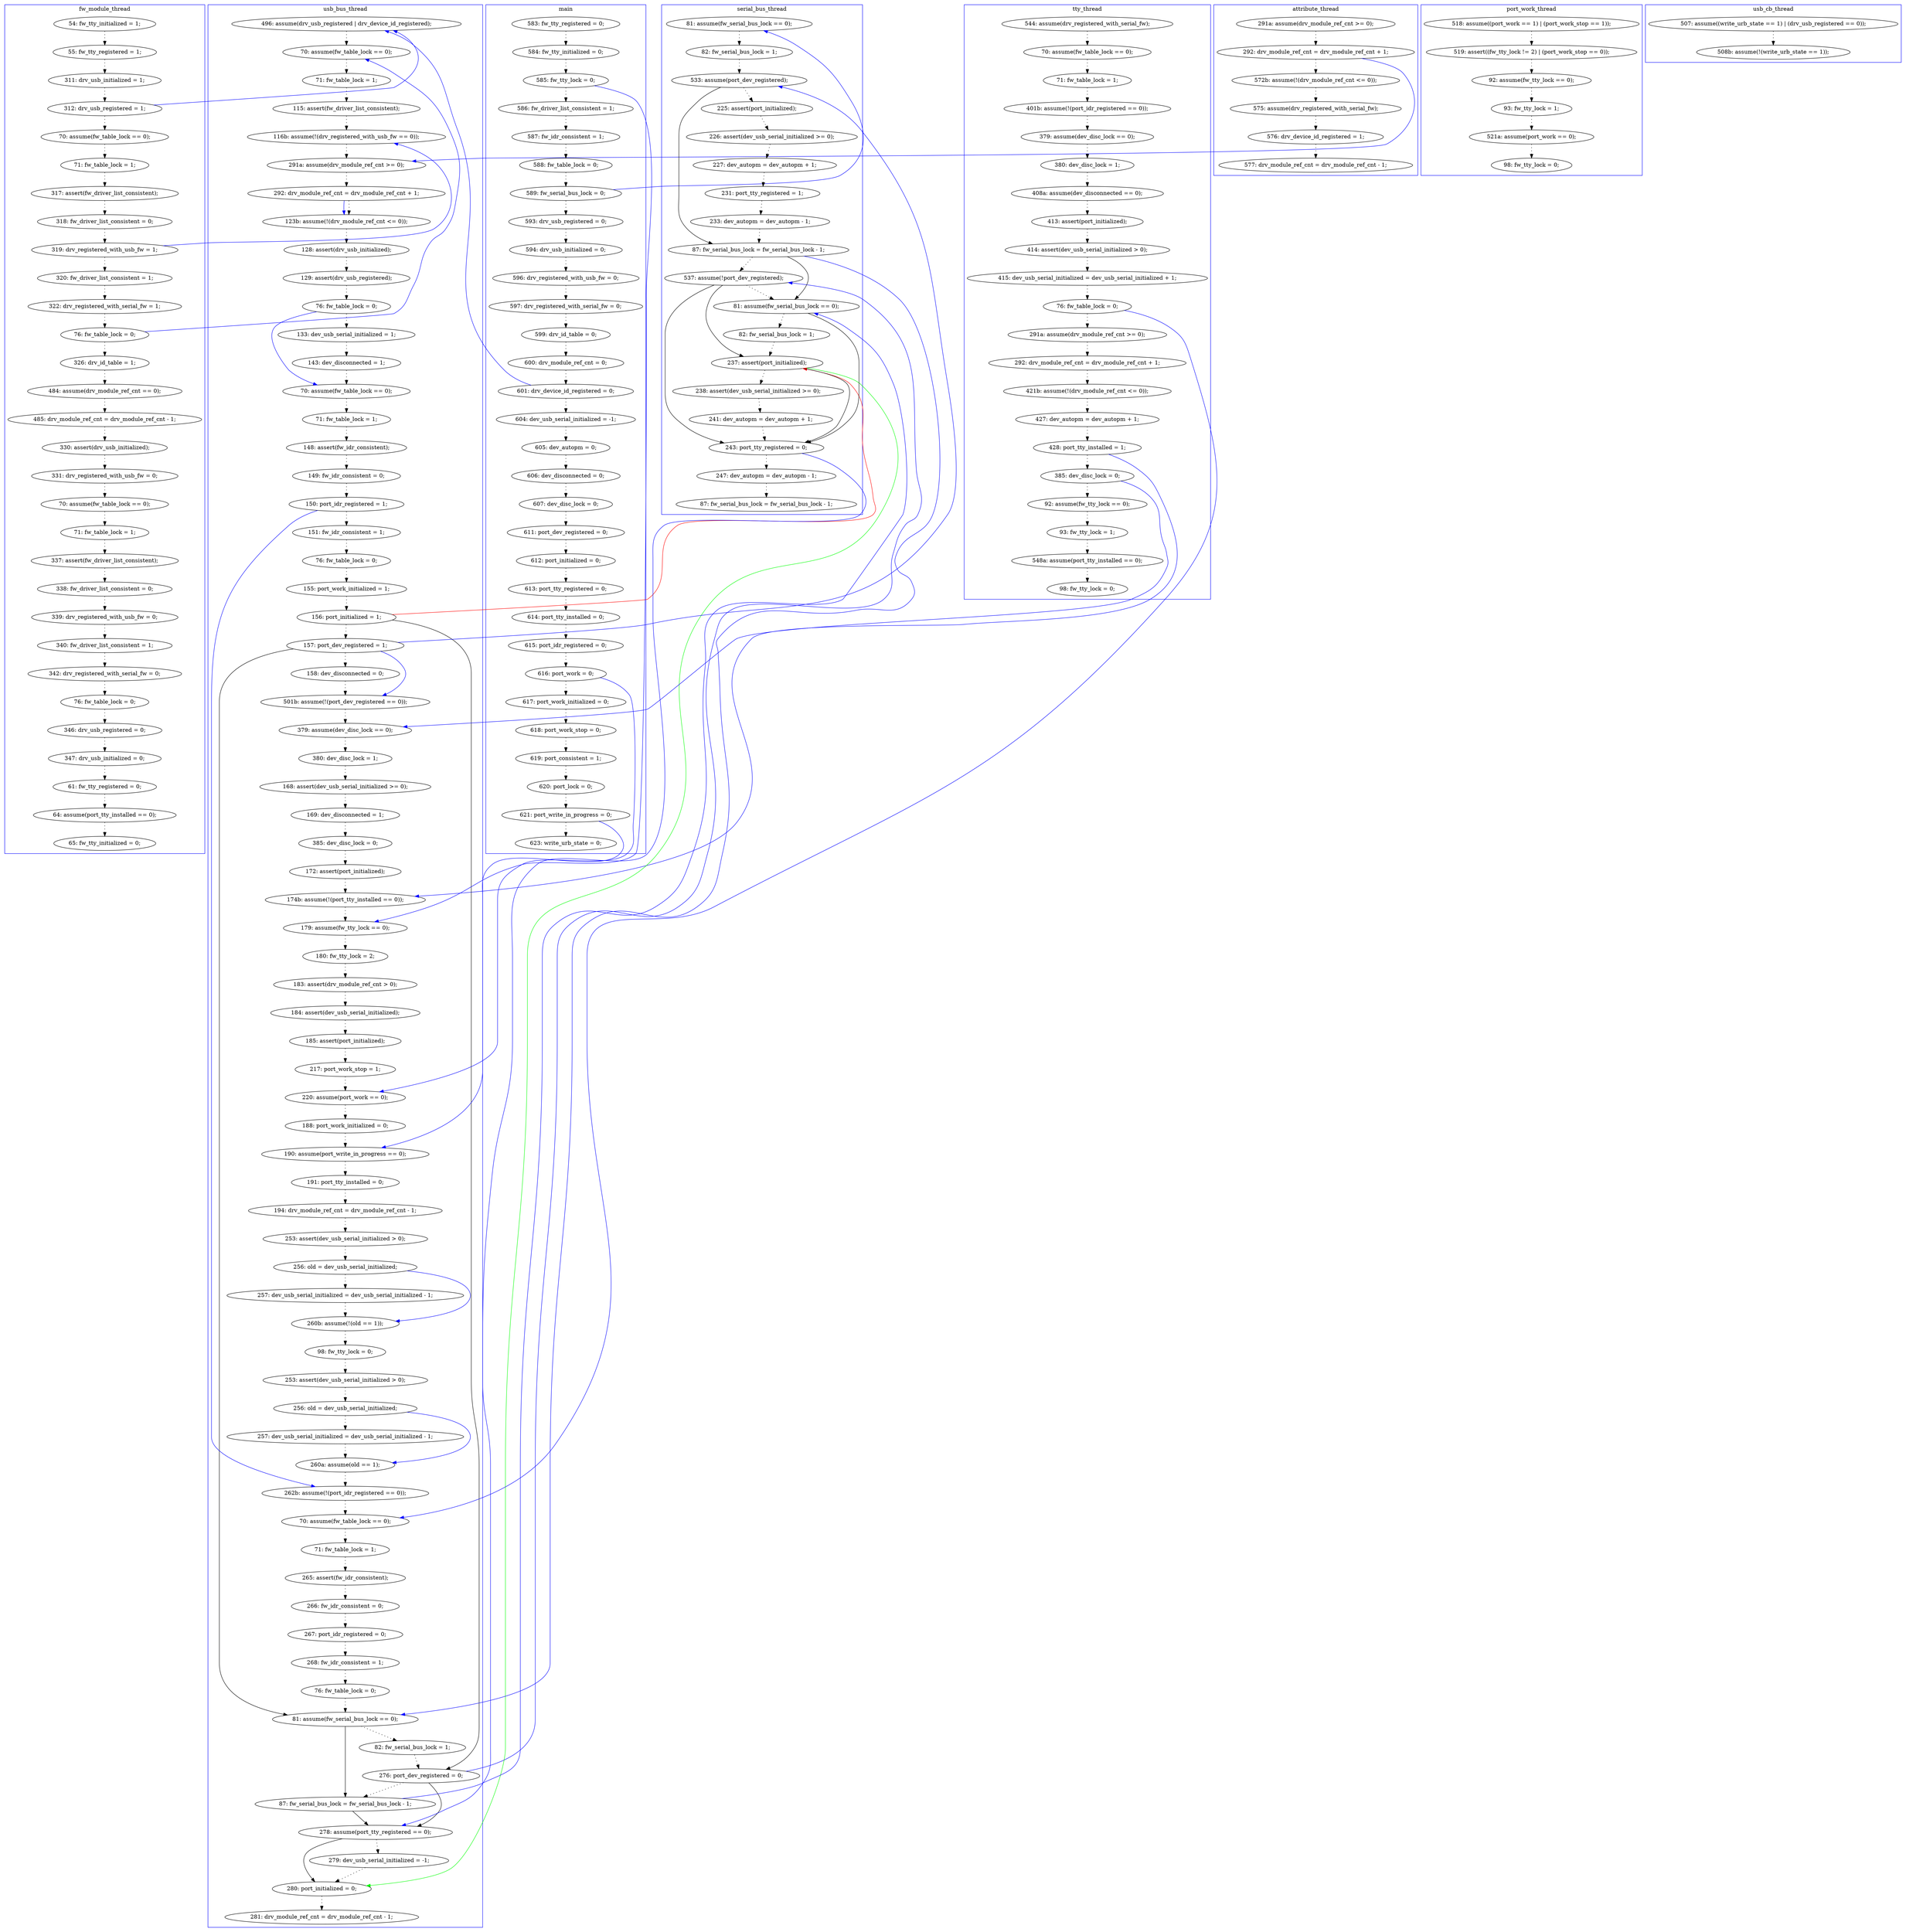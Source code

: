 digraph ProofObject {
	358 -> 360 [style = dotted, color = black]
	276 -> 284 [style = dotted, color = black]
	95 -> 112 [color = Blue, constraint = false]
	77 -> 78 [style = dotted, color = black]
	130 -> 133 [style = dotted, color = black]
	177 -> 178 [style = dotted, color = black]
	22 -> 23 [style = dotted, color = black]
	88 -> 95 [style = dotted, color = black]
	94 -> 97 [style = dotted, color = black]
	15 -> 16 [style = dotted, color = black]
	151 -> 152 [style = dotted, color = black]
	287 -> 289 [color = Blue, constraint = false]
	350 -> 351 [style = dotted, color = black]
	28 -> 29 [style = dotted, color = black]
	2 -> 3 [style = dotted, color = black]
	187 -> 188 [style = dotted, color = black]
	126 -> 287 [color = Black]
	8 -> 9 [style = dotted, color = black]
	300 -> 306 [color = Green, constraint = false]
	128 -> 133 [color = Blue, constraint = false]
	256 -> 259 [style = dotted, color = black]
	30 -> 220 [color = Blue, constraint = false]
	16 -> 17 [style = dotted, color = black]
	5 -> 6 [style = dotted, color = black]
	287 -> 292 [style = dotted, color = black]
	147 -> 151 [style = dotted, color = black]
	158 -> 162 [style = dotted, color = black]
	27 -> 28 [style = dotted, color = black]
	82 -> 85 [color = Blue, constraint = false]
	246 -> 266 [style = dotted, color = black]
	191 -> 192 [color = Blue, constraint = false]
	65 -> 211 [style = dotted, color = black]
	154 -> 155 [style = dotted, color = black]
	235 -> 250 [style = dotted, color = black]
	304 -> 305 [style = dotted, color = black]
	303 -> 316 [style = dotted, color = black]
	354 -> 355 [style = dotted, color = black]
	37 -> 38 [style = dotted, color = black]
	73 -> 81 [style = dotted, color = black]
	188 -> 206 [color = Blue, constraint = false]
	8 -> 138 [color = Blue, constraint = false]
	361 -> 363 [style = dotted, color = black]
	85 -> 86 [style = dotted, color = black]
	82 -> 85 [style = dotted, color = black]
	128 -> 142 [color = Blue, constraint = false]
	97 -> 99 [style = dotted, color = black]
	262 -> 263 [style = dotted, color = black]
	142 -> 184 [color = Black]
	145 -> 146 [style = dotted, color = black]
	289 -> 300 [color = Black]
	86 -> 88 [style = dotted, color = black]
	128 -> 130 [style = dotted, color = black]
	12 -> 13 [style = dotted, color = black]
	126 -> 300 [color = Red, constraint = false]
	44 -> 50 [style = dotted, color = black]
	146 -> 147 [style = dotted, color = black]
	61 -> 65 [style = dotted, color = black]
	26 -> 27 [style = dotted, color = black]
	178 -> 181 [style = dotted, color = black]
	202 -> 204 [style = dotted, color = black]
	251 -> 254 [color = Blue, constraint = false]
	119 -> 120 [style = dotted, color = black]
	326 -> 327 [style = dotted, color = black]
	188 -> 191 [style = dotted, color = black]
	6 -> 7 [style = dotted, color = black]
	267 -> 270 [style = dotted, color = black]
	309 -> 326 [style = dotted, color = black]
	191 -> 322 [style = dotted, color = black]
	289 -> 295 [style = dotted, color = black]
	169 -> 172 [style = dotted, color = black]
	308 -> 309 [style = dotted, color = black]
	316 -> 366 [style = dotted, color = black]
	81 -> 82 [style = dotted, color = black]
	206 -> 207 [style = dotted, color = black]
	167 -> 168 [style = dotted, color = black]
	198 -> 199 [style = dotted, color = black]
	25 -> 26 [style = dotted, color = black]
	351 -> 354 [style = dotted, color = black]
	172 -> 177 [style = dotted, color = black]
	228 -> 230 [style = dotted, color = black]
	181 -> 187 [style = dotted, color = black]
	284 -> 285 [style = dotted, color = black]
	184 -> 295 [color = Black]
	44 -> 48 [color = Blue, constraint = false]
	303 -> 304 [color = Blue, constraint = false]
	217 -> 219 [style = dotted, color = black]
	120 -> 123 [style = dotted, color = black]
	227 -> 228 [style = dotted, color = black]
	292 -> 304 [color = Black]
	211 -> 308 [style = dotted, color = black]
	99 -> 101 [style = dotted, color = black]
	113 -> 116 [style = dotted, color = black]
	51 -> 53 [style = dotted, color = black]
	243 -> 246 [style = dotted, color = black]
	48 -> 67 [style = dotted, color = black]
	204 -> 206 [style = dotted, color = black]
	216 -> 217 [style = dotted, color = black]
	18 -> 19 [style = dotted, color = black]
	138 -> 139 [style = dotted, color = black]
	68 -> 70 [style = dotted, color = black]
	43 -> 44 [style = dotted, color = black]
	296 -> 300 [style = dotted, color = black]
	364 -> 372 [style = dotted, color = black]
	59 -> 61 [style = dotted, color = black]
	112 -> 113 [style = dotted, color = black]
	284 -> 292 [color = Black]
	23 -> 24 [style = dotted, color = black]
	199 -> 202 [style = dotted, color = black]
	349 -> 350 [style = dotted, color = black]
	11 -> 12 [style = dotted, color = black]
	162 -> 163 [style = dotted, color = black]
	126 -> 128 [style = dotted, color = black]
	334 -> 349 [style = dotted, color = black]
	305 -> 306 [style = dotted, color = black]
	123 -> 125 [style = dotted, color = black]
	30 -> 31 [style = dotted, color = black]
	139 -> 142 [style = dotted, color = black]
	270 -> 275 [style = dotted, color = black]
	263 -> 264 [style = dotted, color = black]
	50 -> 51 [style = dotted, color = black]
	29 -> 30 [style = dotted, color = black]
	125 -> 126 [style = dotted, color = black]
	295 -> 303 [color = Black]
	20 -> 21 [style = dotted, color = black]
	192 -> 193 [style = dotted, color = black]
	118 -> 119 [style = dotted, color = black]
	295 -> 296 [style = dotted, color = black]
	372 -> 374 [style = dotted, color = black]
	304 -> 306 [color = Black]
	172 -> 259 [color = Blue, constraint = false]
	163 -> 166 [style = dotted, color = black]
	301 -> 302 [style = dotted, color = black]
	306 -> 307 [style = dotted, color = black]
	119 -> 256 [color = Blue, constraint = false]
	142 -> 145 [style = dotted, color = black]
	285 -> 287 [style = dotted, color = black]
	24 -> 25 [style = dotted, color = black]
	292 -> 295 [color = Blue, constraint = false]
	155 -> 158 [style = dotted, color = black]
	323 -> 330 [style = dotted, color = black]
	322 -> 323 [style = dotted, color = black]
	57 -> 59 [style = dotted, color = black]
	25 -> 217 [color = Blue, constraint = false]
	95 -> 100 [style = dotted, color = black]
	252 -> 254 [style = dotted, color = black]
	302 -> 303 [style = dotted, color = black]
	7 -> 8 [style = dotted, color = black]
	4 -> 5 [style = dotted, color = black]
	3 -> 4 [style = dotted, color = black]
	210 -> 212 [style = dotted, color = black]
	193 -> 198 [style = dotted, color = black]
	15 -> 48 [color = Blue, constraint = false]
	374 -> 376 [style = dotted, color = black]
	65 -> 67 [color = Blue, constraint = false]
	116 -> 118 [style = dotted, color = black]
	227 -> 230 [color = Blue, constraint = false]
	333 -> 334 [style = dotted, color = black]
	93 -> 154 [style = dotted, color = black]
	226 -> 227 [style = dotted, color = black]
	360 -> 364 [style = dotted, color = black]
	221 -> 222 [style = dotted, color = black]
	259 -> 260 [style = dotted, color = black]
	222 -> 226 [style = dotted, color = black]
	133 -> 192 [style = dotted, color = black]
	14 -> 15 [style = dotted, color = black]
	212 -> 216 [style = dotted, color = black]
	266 -> 267 [style = dotted, color = black]
	4 -> 207 [color = Blue, constraint = false]
	109 -> 112 [style = dotted, color = black]
	56 -> 57 [style = dotted, color = black]
	289 -> 303 [color = Black]
	330 -> 337 [style = dotted, color = black]
	19 -> 20 [style = dotted, color = black]
	53 -> 56 [style = dotted, color = black]
	251 -> 252 [style = dotted, color = black]
	207 -> 208 [style = dotted, color = black]
	78 -> 81 [color = Blue, constraint = false]
	152 -> 184 [style = dotted, color = black]
	264 -> 265 [style = dotted, color = black]
	219 -> 220 [style = dotted, color = black]
	128 -> 284 [color = Black]
	300 -> 303 [color = Black]
	184 -> 284 [color = Blue, constraint = false]
	78 -> 94 [style = dotted, color = black]
	287 -> 304 [color = Black]
	13 -> 14 [style = dotted, color = black]
	57 -> 73 [color = Blue, constraint = false]
	254 -> 256 [style = dotted, color = black]
	17 -> 18 [style = dotted, color = black]
	38 -> 43 [style = dotted, color = black]
	265 -> 276 [style = dotted, color = black]
	355 -> 358 [style = dotted, color = black]
	327 -> 333 [style = dotted, color = black]
	300 -> 301 [style = dotted, color = black]
	250 -> 251 [style = dotted, color = black]
	184 -> 289 [style = dotted, color = black]
	208 -> 209 [style = dotted, color = black]
	10 -> 11 [style = dotted, color = black]
	209 -> 210 [style = dotted, color = black]
	100 -> 109 [style = dotted, color = black]
	21 -> 22 [style = dotted, color = black]
	166 -> 167 [style = dotted, color = black]
	9 -> 10 [style = dotted, color = black]
	260 -> 262 [style = dotted, color = black]
	70 -> 73 [style = dotted, color = black]
	67 -> 68 [style = dotted, color = black]
	230 -> 235 [style = dotted, color = black]
	220 -> 221 [style = dotted, color = black]
	168 -> 169 [style = dotted, color = black]
	subgraph cluster6 {
		label = usb_cb_thread
		color = blue
		361  [label = "507: assume((write_urb_state == 1) | (drv_usb_registered == 0));"]
		363  [label = "508b: assume(!(write_urb_state == 1));"]
	}
	subgraph cluster5 {
		label = attribute_thread
		color = blue
		77  [label = "291a: assume(drv_module_ref_cnt >= 0);"]
		101  [label = "577: drv_module_ref_cnt = drv_module_ref_cnt - 1;"]
		99  [label = "576: drv_device_id_registered = 1;"]
		94  [label = "572b: assume(!(drv_module_ref_cnt <= 0));"]
		97  [label = "575: assume(drv_registered_with_serial_fw);"]
		78  [label = "292: drv_module_ref_cnt = drv_module_ref_cnt + 1;"]
	}
	subgraph cluster7 {
		label = port_work_thread
		color = blue
		243  [label = "518: assume((port_work == 1) | (port_work_stop == 1));"]
		275  [label = "98: fw_tty_lock = 0;"]
		266  [label = "92: assume(fw_tty_lock == 0);"]
		246  [label = "519: assert((fw_tty_lock != 2) | (port_work_stop == 0));"]
		270  [label = "521a: assume(port_work == 0);"]
		267  [label = "93: fw_tty_lock = 1;"]
	}
	subgraph cluster1 {
		label = fw_module_thread
		color = blue
		333  [label = "70: assume(fw_table_lock == 0);"]
		59  [label = "320: fw_driver_list_consistent = 1;"]
		376  [label = "65: fw_tty_initialized = 0;"]
		358  [label = "76: fw_table_lock = 0;"]
		351  [label = "339: drv_registered_with_usb_fw = 0;"]
		308  [label = "484: assume(drv_module_ref_cnt == 0);"]
		364  [label = "347: drv_usb_initialized = 0;"]
		37  [label = "54: fw_tty_initialized = 1;"]
		211  [label = "326: drv_id_table = 1;"]
		360  [label = "346: drv_usb_registered = 0;"]
		327  [label = "331: drv_registered_with_usb_fw = 0;"]
		65  [label = "76: fw_table_lock = 0;"]
		43  [label = "311: drv_usb_initialized = 1;"]
		309  [label = "485: drv_module_ref_cnt = drv_module_ref_cnt - 1;"]
		51  [label = "71: fw_table_lock = 1;"]
		57  [label = "319: drv_registered_with_usb_fw = 1;"]
		38  [label = "55: fw_tty_registered = 1;"]
		61  [label = "322: drv_registered_with_serial_fw = 1;"]
		53  [label = "317: assert(fw_driver_list_consistent);"]
		354  [label = "340: fw_driver_list_consistent = 1;"]
		44  [label = "312: drv_usb_registered = 1;"]
		350  [label = "338: fw_driver_list_consistent = 0;"]
		355  [label = "342: drv_registered_with_serial_fw = 0;"]
		374  [label = "64: assume(port_tty_installed == 0);"]
		56  [label = "318: fw_driver_list_consistent = 0;"]
		349  [label = "337: assert(fw_driver_list_consistent);"]
		326  [label = "330: assert(drv_usb_initialized);"]
		372  [label = "61: fw_tty_registered = 0;"]
		50  [label = "70: assume(fw_table_lock == 0);"]
		334  [label = "71: fw_table_lock = 1;"]
	}
	subgraph cluster3 {
		label = serial_bus_thread
		color = blue
		152  [label = "233: dev_autopm = dev_autopm - 1;"]
		295  [label = "81: assume(fw_serial_bus_lock == 0);"]
		300  [label = "237: assert(port_initialized);"]
		142  [label = "533: assume(port_dev_registered);"]
		146  [label = "226: assert(dev_usb_serial_initialized >= 0);"]
		289  [label = "537: assume(!port_dev_registered);"]
		296  [label = "82: fw_serial_bus_lock = 1;"]
		151  [label = "231: port_tty_registered = 1;"]
		184  [label = "87: fw_serial_bus_lock = fw_serial_bus_lock - 1;"]
		316  [label = "247: dev_autopm = dev_autopm - 1;"]
		139  [label = "82: fw_serial_bus_lock = 1;"]
		366  [label = "87: fw_serial_bus_lock = fw_serial_bus_lock - 1;"]
		301  [label = "238: assert(dev_usb_serial_initialized >= 0);"]
		302  [label = "241: dev_autopm = dev_autopm + 1;"]
		138  [label = "81: assume(fw_serial_bus_lock == 0);"]
		303  [label = "243: port_tty_registered = 0;"]
		145  [label = "225: assert(port_initialized);"]
		147  [label = "227: dev_autopm = dev_autopm + 1;"]
	}
	subgraph cluster0 {
		label = main
		color = blue
		13  [label = "599: drv_id_table = 0;"]
		14  [label = "600: drv_module_ref_cnt = 0;"]
		27  [label = "618: port_work_stop = 0;"]
		2  [label = "583: fw_tty_registered = 0;"]
		30  [label = "621: port_write_in_progress = 0;"]
		5  [label = "586: fw_driver_list_consistent = 1;"]
		7  [label = "588: fw_table_lock = 0;"]
		31  [label = "623: write_urb_state = 0;"]
		9  [label = "593: drv_usb_registered = 0;"]
		12  [label = "597: drv_registered_with_serial_fw = 0;"]
		15  [label = "601: drv_device_id_registered = 0;"]
		16  [label = "604: dev_usb_serial_initialized = -1;"]
		3  [label = "584: fw_tty_initialized = 0;"]
		20  [label = "611: port_dev_registered = 0;"]
		18  [label = "606: dev_disconnected = 0;"]
		10  [label = "594: drv_usb_initialized = 0;"]
		8  [label = "589: fw_serial_bus_lock = 0;"]
		11  [label = "596: drv_registered_with_usb_fw = 0;"]
		25  [label = "616: port_work = 0;"]
		24  [label = "615: port_idr_registered = 0;"]
		26  [label = "617: port_work_initialized = 0;"]
		21  [label = "612: port_initialized = 0;"]
		22  [label = "613: port_tty_registered = 0;"]
		19  [label = "607: dev_disc_lock = 0;"]
		28  [label = "619: port_consistent = 1;"]
		4  [label = "585: fw_tty_lock = 0;"]
		6  [label = "587: fw_idr_consistent = 1;"]
		17  [label = "605: dev_autopm = 0;"]
		29  [label = "620: port_lock = 0;"]
		23  [label = "614: port_tty_installed = 0;"]
	}
	subgraph cluster4 {
		label = tty_thread
		color = blue
		323  [label = "93: fw_tty_lock = 1;"]
		166  [label = "408a: assume(dev_disconnected == 0);"]
		181  [label = "421b: assume(!(drv_module_ref_cnt <= 0));"]
		187  [label = "427: dev_autopm = dev_autopm + 1;"]
		154  [label = "70: assume(fw_table_lock == 0);"]
		158  [label = "401b: assume(!(port_idr_registered == 0));"]
		163  [label = "380: dev_disc_lock = 1;"]
		162  [label = "379: assume(dev_disc_lock == 0);"]
		188  [label = "428: port_tty_installed = 1;"]
		169  [label = "415: dev_usb_serial_initialized = dev_usb_serial_initialized + 1;"]
		337  [label = "98: fw_tty_lock = 0;"]
		178  [label = "292: drv_module_ref_cnt = drv_module_ref_cnt + 1;"]
		322  [label = "92: assume(fw_tty_lock == 0);"]
		330  [label = "548a: assume(port_tty_installed == 0);"]
		168  [label = "414: assert(dev_usb_serial_initialized > 0);"]
		93  [label = "544: assume(drv_registered_with_serial_fw);"]
		191  [label = "385: dev_disc_lock = 0;"]
		177  [label = "291a: assume(drv_module_ref_cnt >= 0);"]
		172  [label = "76: fw_table_lock = 0;"]
		167  [label = "413: assert(port_initialized);"]
		155  [label = "71: fw_table_lock = 1;"]
	}
	subgraph cluster2 {
		label = usb_bus_thread
		color = blue
		262  [label = "265: assert(fw_idr_consistent);"]
		256  [label = "262b: assume(!(port_idr_registered == 0));"]
		228  [label = "257: dev_usb_serial_initialized = dev_usb_serial_initialized - 1;"]
		48  [label = "496: assume(drv_usb_registered | drv_device_id_registered);"]
		126  [label = "156: port_initialized = 1;"]
		210  [label = "184: assert(dev_usb_serial_initialized);"]
		220  [label = "190: assume(port_write_in_progress == 0);"]
		88  [label = "129: assert(drv_usb_registered);"]
		250  [label = "253: assert(dev_usb_serial_initialized > 0);"]
		219  [label = "188: port_work_initialized = 0;"]
		128  [label = "157: port_dev_registered = 1;"]
		112  [label = "70: assume(fw_table_lock == 0);"]
		130  [label = "158: dev_disconnected = 0;"]
		226  [label = "253: assert(dev_usb_serial_initialized > 0);"]
		284  [label = "81: assume(fw_serial_bus_lock == 0);"]
		307  [label = "281: drv_module_ref_cnt = drv_module_ref_cnt - 1;"]
		123  [label = "76: fw_table_lock = 0;"]
		68  [label = "71: fw_table_lock = 1;"]
		216  [label = "217: port_work_stop = 1;"]
		306  [label = "280: port_initialized = 0;"]
		118  [label = "149: fw_idr_consistent = 0;"]
		100  [label = "133: dev_usb_serial_initialized = 1;"]
		305  [label = "279: dev_usb_serial_initialized = -1;"]
		67  [label = "70: assume(fw_table_lock == 0);"]
		254  [label = "260a: assume(old == 1);"]
		259  [label = "70: assume(fw_table_lock == 0);"]
		119  [label = "150: port_idr_registered = 1;"]
		109  [label = "143: dev_disconnected = 1;"]
		113  [label = "71: fw_table_lock = 1;"]
		230  [label = "260b: assume(!(old == 1));"]
		208  [label = "180: fw_tty_lock = 2;"]
		212  [label = "185: assert(port_initialized);"]
		206  [label = "174b: assume(!(port_tty_installed == 0));"]
		86  [label = "128: assert(drv_usb_initialized);"]
		70  [label = "115: assert(fw_driver_list_consistent);"]
		202  [label = "385: dev_disc_lock = 0;"]
		235  [label = "98: fw_tty_lock = 0;"]
		304  [label = "278: assume(port_tty_registered == 0);"]
		207  [label = "179: assume(fw_tty_lock == 0);"]
		125  [label = "155: port_work_initialized = 1;"]
		292  [label = "87: fw_serial_bus_lock = fw_serial_bus_lock - 1;"]
		73  [label = "116b: assume(!(drv_registered_with_usb_fw == 0));"]
		85  [label = "123b: assume(!(drv_module_ref_cnt <= 0));"]
		227  [label = "256: old = dev_usb_serial_initialized;"]
		204  [label = "172: assert(port_initialized);"]
		120  [label = "151: fw_idr_consistent = 1;"]
		221  [label = "191: port_tty_installed = 0;"]
		251  [label = "256: old = dev_usb_serial_initialized;"]
		198  [label = "168: assert(dev_usb_serial_initialized >= 0);"]
		276  [label = "76: fw_table_lock = 0;"]
		81  [label = "291a: assume(drv_module_ref_cnt >= 0);"]
		133  [label = "501b: assume(!(port_dev_registered == 0));"]
		252  [label = "257: dev_usb_serial_initialized = dev_usb_serial_initialized - 1;"]
		193  [label = "380: dev_disc_lock = 1;"]
		209  [label = "183: assert(drv_module_ref_cnt > 0);"]
		287  [label = "276: port_dev_registered = 0;"]
		264  [label = "267: port_idr_registered = 0;"]
		263  [label = "266: fw_idr_consistent = 0;"]
		222  [label = "194: drv_module_ref_cnt = drv_module_ref_cnt - 1;"]
		116  [label = "148: assert(fw_idr_consistent);"]
		82  [label = "292: drv_module_ref_cnt = drv_module_ref_cnt + 1;"]
		285  [label = "82: fw_serial_bus_lock = 1;"]
		95  [label = "76: fw_table_lock = 0;"]
		265  [label = "268: fw_idr_consistent = 1;"]
		192  [label = "379: assume(dev_disc_lock == 0);"]
		199  [label = "169: dev_disconnected = 1;"]
		217  [label = "220: assume(port_work == 0);"]
		260  [label = "71: fw_table_lock = 1;"]
	}
}